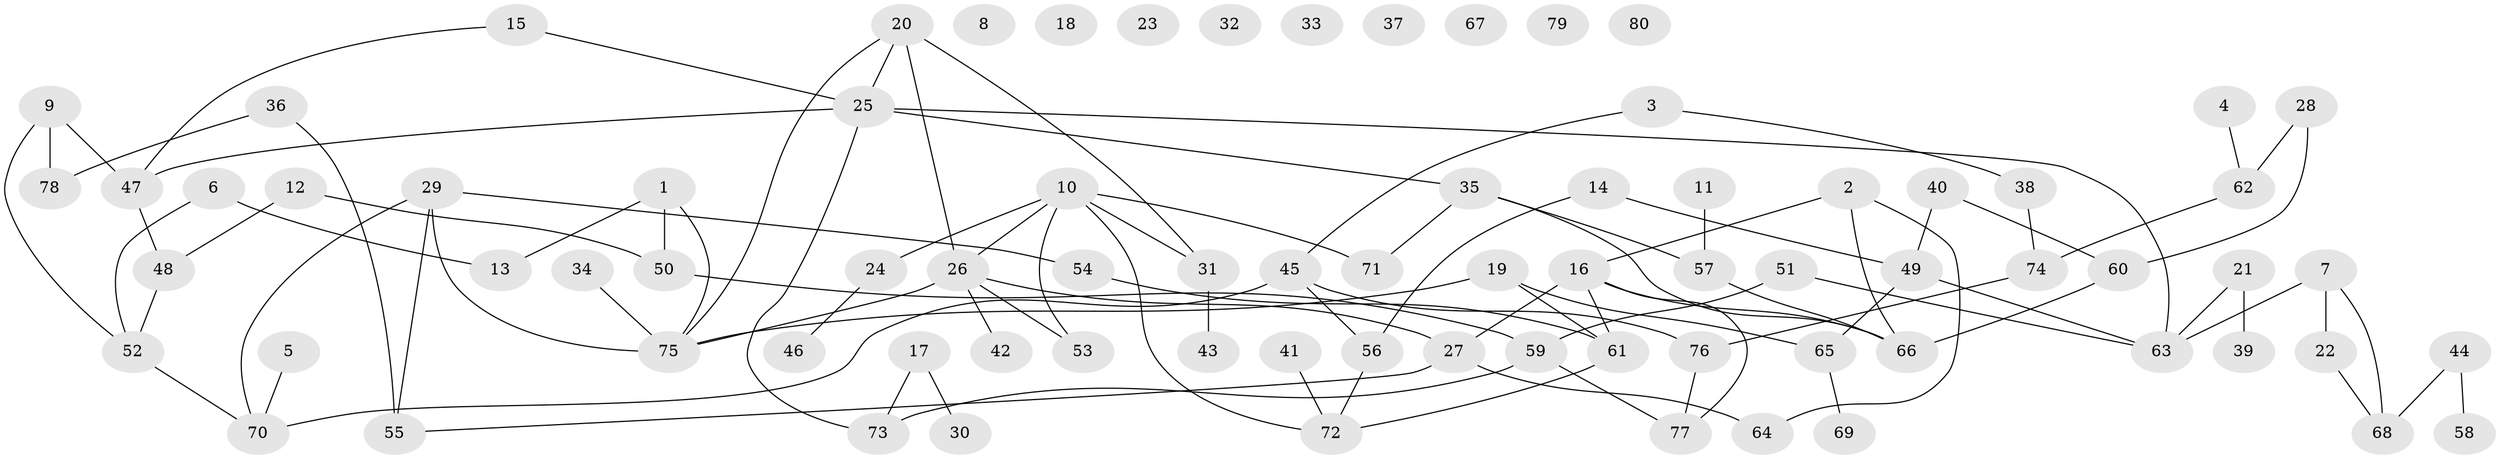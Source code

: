 // coarse degree distribution, {3: 0.1111111111111111, 2: 0.2222222222222222, 1: 0.18518518518518517, 0: 0.16666666666666666, 5: 0.16666666666666666, 6: 0.05555555555555555, 7: 0.018518518518518517, 8: 0.018518518518518517, 4: 0.05555555555555555}
// Generated by graph-tools (version 1.1) at 2025/41/03/06/25 10:41:19]
// undirected, 80 vertices, 99 edges
graph export_dot {
graph [start="1"]
  node [color=gray90,style=filled];
  1;
  2;
  3;
  4;
  5;
  6;
  7;
  8;
  9;
  10;
  11;
  12;
  13;
  14;
  15;
  16;
  17;
  18;
  19;
  20;
  21;
  22;
  23;
  24;
  25;
  26;
  27;
  28;
  29;
  30;
  31;
  32;
  33;
  34;
  35;
  36;
  37;
  38;
  39;
  40;
  41;
  42;
  43;
  44;
  45;
  46;
  47;
  48;
  49;
  50;
  51;
  52;
  53;
  54;
  55;
  56;
  57;
  58;
  59;
  60;
  61;
  62;
  63;
  64;
  65;
  66;
  67;
  68;
  69;
  70;
  71;
  72;
  73;
  74;
  75;
  76;
  77;
  78;
  79;
  80;
  1 -- 13;
  1 -- 50;
  1 -- 75;
  2 -- 16;
  2 -- 64;
  2 -- 66;
  3 -- 38;
  3 -- 45;
  4 -- 62;
  5 -- 70;
  6 -- 13;
  6 -- 52;
  7 -- 22;
  7 -- 63;
  7 -- 68;
  9 -- 47;
  9 -- 52;
  9 -- 78;
  10 -- 24;
  10 -- 26;
  10 -- 31;
  10 -- 53;
  10 -- 71;
  10 -- 72;
  11 -- 57;
  12 -- 48;
  12 -- 50;
  14 -- 49;
  14 -- 56;
  15 -- 25;
  15 -- 47;
  16 -- 27;
  16 -- 61;
  16 -- 66;
  16 -- 77;
  17 -- 30;
  17 -- 73;
  19 -- 61;
  19 -- 65;
  19 -- 75;
  20 -- 25;
  20 -- 26;
  20 -- 31;
  20 -- 75;
  21 -- 39;
  21 -- 63;
  22 -- 68;
  24 -- 46;
  25 -- 35;
  25 -- 47;
  25 -- 63;
  25 -- 73;
  26 -- 27;
  26 -- 42;
  26 -- 53;
  26 -- 75;
  27 -- 55;
  27 -- 64;
  28 -- 60;
  28 -- 62;
  29 -- 54;
  29 -- 55;
  29 -- 70;
  29 -- 75;
  31 -- 43;
  34 -- 75;
  35 -- 57;
  35 -- 66;
  35 -- 71;
  36 -- 55;
  36 -- 78;
  38 -- 74;
  40 -- 49;
  40 -- 60;
  41 -- 72;
  44 -- 58;
  44 -- 68;
  45 -- 56;
  45 -- 70;
  45 -- 76;
  47 -- 48;
  48 -- 52;
  49 -- 63;
  49 -- 65;
  50 -- 59;
  51 -- 59;
  51 -- 63;
  52 -- 70;
  54 -- 61;
  56 -- 72;
  57 -- 66;
  59 -- 73;
  59 -- 77;
  60 -- 66;
  61 -- 72;
  62 -- 74;
  65 -- 69;
  74 -- 76;
  76 -- 77;
}
